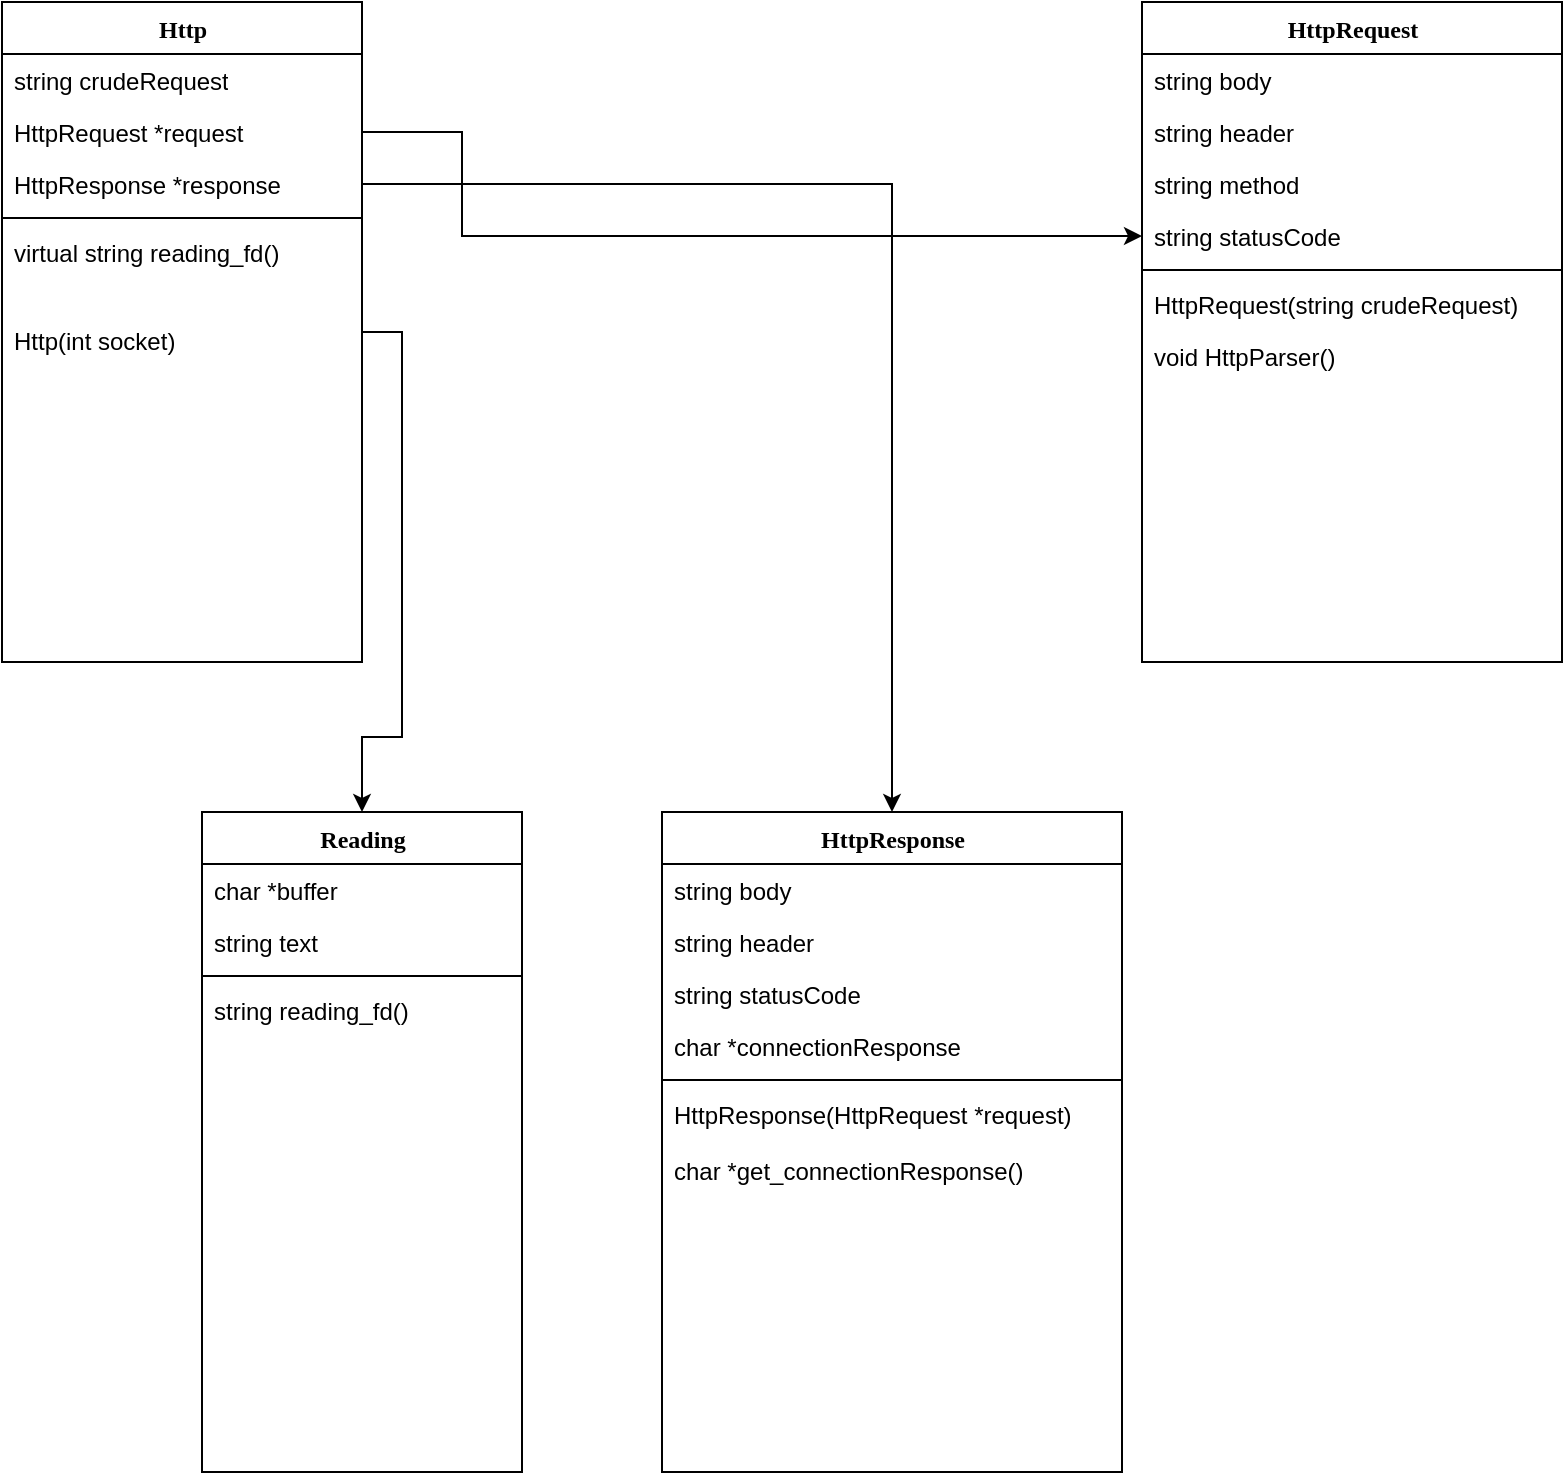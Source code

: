 <mxfile version="21.1.0" type="github">
  <diagram name="Page-1" id="9f46799a-70d6-7492-0946-bef42562c5a5">
    <mxGraphModel dx="2358" dy="908" grid="1" gridSize="10" guides="1" tooltips="1" connect="1" arrows="1" fold="1" page="1" pageScale="1" pageWidth="1100" pageHeight="850" background="none" math="0" shadow="0">
      <root>
        <mxCell id="0" />
        <mxCell id="1" parent="0" />
        <mxCell id="JvzxK8EcLa3Usb93MGpo-44" style="edgeStyle=orthogonalEdgeStyle;rounded=0;orthogonalLoop=1;jettySize=auto;html=1;exitX=1;exitY=0.5;exitDx=0;exitDy=0;entryX=0.5;entryY=0;entryDx=0;entryDy=0;" edge="1" parent="1" source="78961159f06e98e8-17" target="JvzxK8EcLa3Usb93MGpo-34">
          <mxGeometry relative="1" as="geometry" />
        </mxCell>
        <mxCell id="78961159f06e98e8-17" value="Http" style="swimlane;html=1;fontStyle=1;align=center;verticalAlign=top;childLayout=stackLayout;horizontal=1;startSize=26;horizontalStack=0;resizeParent=1;resizeLast=0;collapsible=1;marginBottom=0;swimlaneFillColor=#ffffff;rounded=0;shadow=0;comic=0;labelBackgroundColor=none;strokeWidth=1;fillColor=none;fontFamily=Verdana;fontSize=12" parent="1" vertex="1">
          <mxGeometry x="20" y="20" width="180" height="330" as="geometry" />
        </mxCell>
        <mxCell id="JvzxK8EcLa3Usb93MGpo-19" value="string&amp;nbsp;crudeRequest" style="text;html=1;strokeColor=none;fillColor=none;align=left;verticalAlign=top;spacingLeft=4;spacingRight=4;whiteSpace=wrap;overflow=hidden;rotatable=0;points=[[0,0.5],[1,0.5]];portConstraint=eastwest;" vertex="1" parent="78961159f06e98e8-17">
          <mxGeometry y="26" width="180" height="26" as="geometry" />
        </mxCell>
        <mxCell id="JvzxK8EcLa3Usb93MGpo-57" value="HttpRequest&amp;nbsp;*request" style="text;html=1;strokeColor=none;fillColor=none;align=left;verticalAlign=top;spacingLeft=4;spacingRight=4;whiteSpace=wrap;overflow=hidden;rotatable=0;points=[[0,0.5],[1,0.5]];portConstraint=eastwest;" vertex="1" parent="78961159f06e98e8-17">
          <mxGeometry y="52" width="180" height="26" as="geometry" />
        </mxCell>
        <mxCell id="JvzxK8EcLa3Usb93MGpo-33" value="HttpResponse *response" style="text;html=1;strokeColor=none;fillColor=none;align=left;verticalAlign=top;spacingLeft=4;spacingRight=4;whiteSpace=wrap;overflow=hidden;rotatable=0;points=[[0,0.5],[1,0.5]];portConstraint=eastwest;" vertex="1" parent="78961159f06e98e8-17">
          <mxGeometry y="78" width="180" height="26" as="geometry" />
        </mxCell>
        <mxCell id="78961159f06e98e8-19" value="" style="line;html=1;strokeWidth=1;fillColor=none;align=left;verticalAlign=middle;spacingTop=-1;spacingLeft=3;spacingRight=3;rotatable=0;labelPosition=right;points=[];portConstraint=eastwest;" parent="78961159f06e98e8-17" vertex="1">
          <mxGeometry y="104" width="180" height="8" as="geometry" />
        </mxCell>
        <mxCell id="78961159f06e98e8-27" value="virtual string reading_fd()" style="text;html=1;strokeColor=none;fillColor=none;align=left;verticalAlign=top;spacingLeft=4;spacingRight=4;whiteSpace=wrap;overflow=hidden;rotatable=0;points=[[0,0.5],[1,0.5]];portConstraint=eastwest;" parent="78961159f06e98e8-17" vertex="1">
          <mxGeometry y="112" width="180" height="44" as="geometry" />
        </mxCell>
        <mxCell id="JvzxK8EcLa3Usb93MGpo-63" value="Http(int socket)" style="text;html=1;strokeColor=none;fillColor=none;align=left;verticalAlign=top;spacingLeft=4;spacingRight=4;whiteSpace=wrap;overflow=hidden;rotatable=0;points=[[0,0.5],[1,0.5]];portConstraint=eastwest;" vertex="1" parent="78961159f06e98e8-17">
          <mxGeometry y="156" width="180" height="34" as="geometry" />
        </mxCell>
        <mxCell id="JvzxK8EcLa3Usb93MGpo-24" value="HttpRequest" style="swimlane;html=1;fontStyle=1;align=center;verticalAlign=top;childLayout=stackLayout;horizontal=1;startSize=26;horizontalStack=0;resizeParent=1;resizeLast=0;collapsible=1;marginBottom=0;swimlaneFillColor=#ffffff;rounded=0;shadow=0;comic=0;labelBackgroundColor=none;strokeWidth=1;fillColor=none;fontFamily=Verdana;fontSize=12" vertex="1" parent="1">
          <mxGeometry x="590" y="20" width="210" height="330" as="geometry" />
        </mxCell>
        <mxCell id="JvzxK8EcLa3Usb93MGpo-25" value="string body" style="text;html=1;strokeColor=none;fillColor=none;align=left;verticalAlign=top;spacingLeft=4;spacingRight=4;whiteSpace=wrap;overflow=hidden;rotatable=0;points=[[0,0.5],[1,0.5]];portConstraint=eastwest;" vertex="1" parent="JvzxK8EcLa3Usb93MGpo-24">
          <mxGeometry y="26" width="210" height="26" as="geometry" />
        </mxCell>
        <mxCell id="JvzxK8EcLa3Usb93MGpo-26" value="string header" style="text;html=1;strokeColor=none;fillColor=none;align=left;verticalAlign=top;spacingLeft=4;spacingRight=4;whiteSpace=wrap;overflow=hidden;rotatable=0;points=[[0,0.5],[1,0.5]];portConstraint=eastwest;" vertex="1" parent="JvzxK8EcLa3Usb93MGpo-24">
          <mxGeometry y="52" width="210" height="26" as="geometry" />
        </mxCell>
        <mxCell id="JvzxK8EcLa3Usb93MGpo-27" value="string method" style="text;html=1;strokeColor=none;fillColor=none;align=left;verticalAlign=top;spacingLeft=4;spacingRight=4;whiteSpace=wrap;overflow=hidden;rotatable=0;points=[[0,0.5],[1,0.5]];portConstraint=eastwest;" vertex="1" parent="JvzxK8EcLa3Usb93MGpo-24">
          <mxGeometry y="78" width="210" height="26" as="geometry" />
        </mxCell>
        <mxCell id="JvzxK8EcLa3Usb93MGpo-28" value="string statusCode" style="text;html=1;strokeColor=none;fillColor=none;align=left;verticalAlign=top;spacingLeft=4;spacingRight=4;whiteSpace=wrap;overflow=hidden;rotatable=0;points=[[0,0.5],[1,0.5]];portConstraint=eastwest;" vertex="1" parent="JvzxK8EcLa3Usb93MGpo-24">
          <mxGeometry y="104" width="210" height="26" as="geometry" />
        </mxCell>
        <mxCell id="JvzxK8EcLa3Usb93MGpo-30" value="" style="line;html=1;strokeWidth=1;fillColor=none;align=left;verticalAlign=middle;spacingTop=-1;spacingLeft=3;spacingRight=3;rotatable=0;labelPosition=right;points=[];portConstraint=eastwest;" vertex="1" parent="JvzxK8EcLa3Usb93MGpo-24">
          <mxGeometry y="130" width="210" height="8" as="geometry" />
        </mxCell>
        <mxCell id="JvzxK8EcLa3Usb93MGpo-32" value="HttpRequest(string crudeRequest)" style="text;html=1;strokeColor=none;fillColor=none;align=left;verticalAlign=top;spacingLeft=4;spacingRight=4;whiteSpace=wrap;overflow=hidden;rotatable=0;points=[[0,0.5],[1,0.5]];portConstraint=eastwest;" vertex="1" parent="JvzxK8EcLa3Usb93MGpo-24">
          <mxGeometry y="138" width="210" height="26" as="geometry" />
        </mxCell>
        <mxCell id="JvzxK8EcLa3Usb93MGpo-43" value="void HttpParser()" style="text;html=1;strokeColor=none;fillColor=none;align=left;verticalAlign=top;spacingLeft=4;spacingRight=4;whiteSpace=wrap;overflow=hidden;rotatable=0;points=[[0,0.5],[1,0.5]];portConstraint=eastwest;" vertex="1" parent="JvzxK8EcLa3Usb93MGpo-24">
          <mxGeometry y="164" width="210" height="26" as="geometry" />
        </mxCell>
        <mxCell id="JvzxK8EcLa3Usb93MGpo-34" value="Reading" style="swimlane;html=1;fontStyle=1;align=center;verticalAlign=top;childLayout=stackLayout;horizontal=1;startSize=26;horizontalStack=0;resizeParent=1;resizeLast=0;collapsible=1;marginBottom=0;swimlaneFillColor=#ffffff;rounded=0;shadow=0;comic=0;labelBackgroundColor=none;strokeWidth=1;fillColor=none;fontFamily=Verdana;fontSize=12" vertex="1" parent="1">
          <mxGeometry x="120" y="425" width="160" height="330" as="geometry" />
        </mxCell>
        <mxCell id="JvzxK8EcLa3Usb93MGpo-35" value="char *buffer" style="text;html=1;strokeColor=none;fillColor=none;align=left;verticalAlign=top;spacingLeft=4;spacingRight=4;whiteSpace=wrap;overflow=hidden;rotatable=0;points=[[0,0.5],[1,0.5]];portConstraint=eastwest;" vertex="1" parent="JvzxK8EcLa3Usb93MGpo-34">
          <mxGeometry y="26" width="160" height="26" as="geometry" />
        </mxCell>
        <mxCell id="JvzxK8EcLa3Usb93MGpo-41" value="string text" style="text;html=1;strokeColor=none;fillColor=none;align=left;verticalAlign=top;spacingLeft=4;spacingRight=4;whiteSpace=wrap;overflow=hidden;rotatable=0;points=[[0,0.5],[1,0.5]];portConstraint=eastwest;" vertex="1" parent="JvzxK8EcLa3Usb93MGpo-34">
          <mxGeometry y="52" width="160" height="26" as="geometry" />
        </mxCell>
        <mxCell id="JvzxK8EcLa3Usb93MGpo-39" value="" style="line;html=1;strokeWidth=1;fillColor=none;align=left;verticalAlign=middle;spacingTop=-1;spacingLeft=3;spacingRight=3;rotatable=0;labelPosition=right;points=[];portConstraint=eastwest;" vertex="1" parent="JvzxK8EcLa3Usb93MGpo-34">
          <mxGeometry y="78" width="160" height="8" as="geometry" />
        </mxCell>
        <mxCell id="JvzxK8EcLa3Usb93MGpo-40" value="string reading_fd()" style="text;html=1;strokeColor=none;fillColor=none;align=left;verticalAlign=top;spacingLeft=4;spacingRight=4;whiteSpace=wrap;overflow=hidden;rotatable=0;points=[[0,0.5],[1,0.5]];portConstraint=eastwest;" vertex="1" parent="JvzxK8EcLa3Usb93MGpo-34">
          <mxGeometry y="86" width="160" height="22" as="geometry" />
        </mxCell>
        <mxCell id="JvzxK8EcLa3Usb93MGpo-46" value="HttpResponse" style="swimlane;html=1;fontStyle=1;align=center;verticalAlign=top;childLayout=stackLayout;horizontal=1;startSize=26;horizontalStack=0;resizeParent=1;resizeLast=0;collapsible=1;marginBottom=0;swimlaneFillColor=#ffffff;rounded=0;shadow=0;comic=0;labelBackgroundColor=none;strokeWidth=1;fillColor=none;fontFamily=Verdana;fontSize=12" vertex="1" parent="1">
          <mxGeometry x="350" y="425" width="230" height="330" as="geometry" />
        </mxCell>
        <mxCell id="JvzxK8EcLa3Usb93MGpo-47" value="string body" style="text;html=1;strokeColor=none;fillColor=none;align=left;verticalAlign=top;spacingLeft=4;spacingRight=4;whiteSpace=wrap;overflow=hidden;rotatable=0;points=[[0,0.5],[1,0.5]];portConstraint=eastwest;" vertex="1" parent="JvzxK8EcLa3Usb93MGpo-46">
          <mxGeometry y="26" width="230" height="26" as="geometry" />
        </mxCell>
        <mxCell id="JvzxK8EcLa3Usb93MGpo-48" value="string header" style="text;html=1;strokeColor=none;fillColor=none;align=left;verticalAlign=top;spacingLeft=4;spacingRight=4;whiteSpace=wrap;overflow=hidden;rotatable=0;points=[[0,0.5],[1,0.5]];portConstraint=eastwest;" vertex="1" parent="JvzxK8EcLa3Usb93MGpo-46">
          <mxGeometry y="52" width="230" height="26" as="geometry" />
        </mxCell>
        <mxCell id="JvzxK8EcLa3Usb93MGpo-50" value="string statusCode" style="text;html=1;strokeColor=none;fillColor=none;align=left;verticalAlign=top;spacingLeft=4;spacingRight=4;whiteSpace=wrap;overflow=hidden;rotatable=0;points=[[0,0.5],[1,0.5]];portConstraint=eastwest;" vertex="1" parent="JvzxK8EcLa3Usb93MGpo-46">
          <mxGeometry y="78" width="230" height="26" as="geometry" />
        </mxCell>
        <mxCell id="JvzxK8EcLa3Usb93MGpo-60" value="char *connectionResponse" style="text;html=1;strokeColor=none;fillColor=none;align=left;verticalAlign=top;spacingLeft=4;spacingRight=4;whiteSpace=wrap;overflow=hidden;rotatable=0;points=[[0,0.5],[1,0.5]];portConstraint=eastwest;" vertex="1" parent="JvzxK8EcLa3Usb93MGpo-46">
          <mxGeometry y="104" width="230" height="26" as="geometry" />
        </mxCell>
        <mxCell id="JvzxK8EcLa3Usb93MGpo-51" value="" style="line;html=1;strokeWidth=1;fillColor=none;align=left;verticalAlign=middle;spacingTop=-1;spacingLeft=3;spacingRight=3;rotatable=0;labelPosition=right;points=[];portConstraint=eastwest;" vertex="1" parent="JvzxK8EcLa3Usb93MGpo-46">
          <mxGeometry y="130" width="230" height="8" as="geometry" />
        </mxCell>
        <mxCell id="JvzxK8EcLa3Usb93MGpo-52" value="HttpResponse(HttpRequest *request)" style="text;html=1;strokeColor=none;fillColor=none;align=left;verticalAlign=top;spacingLeft=4;spacingRight=4;whiteSpace=wrap;overflow=hidden;rotatable=0;points=[[0,0.5],[1,0.5]];portConstraint=eastwest;" vertex="1" parent="JvzxK8EcLa3Usb93MGpo-46">
          <mxGeometry y="138" width="230" height="28" as="geometry" />
        </mxCell>
        <mxCell id="JvzxK8EcLa3Usb93MGpo-61" value="char *get_connectionResponse()" style="text;html=1;strokeColor=none;fillColor=none;align=left;verticalAlign=top;spacingLeft=4;spacingRight=4;whiteSpace=wrap;overflow=hidden;rotatable=0;points=[[0,0.5],[1,0.5]];portConstraint=eastwest;" vertex="1" parent="JvzxK8EcLa3Usb93MGpo-46">
          <mxGeometry y="166" width="230" height="28" as="geometry" />
        </mxCell>
        <mxCell id="JvzxK8EcLa3Usb93MGpo-58" value="" style="edgeStyle=orthogonalEdgeStyle;rounded=0;orthogonalLoop=1;jettySize=auto;html=1;" edge="1" parent="1" source="JvzxK8EcLa3Usb93MGpo-57" target="JvzxK8EcLa3Usb93MGpo-28">
          <mxGeometry relative="1" as="geometry">
            <Array as="points">
              <mxPoint x="250" y="85" />
              <mxPoint x="250" y="137" />
            </Array>
          </mxGeometry>
        </mxCell>
        <mxCell id="JvzxK8EcLa3Usb93MGpo-59" style="edgeStyle=orthogonalEdgeStyle;rounded=0;orthogonalLoop=1;jettySize=auto;html=1;exitX=1;exitY=0.5;exitDx=0;exitDy=0;" edge="1" parent="1" source="JvzxK8EcLa3Usb93MGpo-33" target="JvzxK8EcLa3Usb93MGpo-46">
          <mxGeometry relative="1" as="geometry">
            <mxPoint x="260" y="350" as="targetPoint" />
          </mxGeometry>
        </mxCell>
      </root>
    </mxGraphModel>
  </diagram>
</mxfile>
